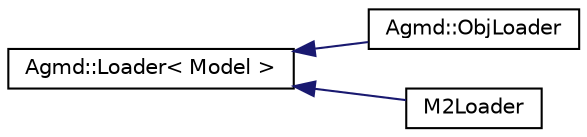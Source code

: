 digraph "Graphical Class Hierarchy"
{
  edge [fontname="Helvetica",fontsize="10",labelfontname="Helvetica",labelfontsize="10"];
  node [fontname="Helvetica",fontsize="10",shape=record];
  rankdir="LR";
  Node1 [label="Agmd::Loader\< Model \>",height=0.2,width=0.4,color="black", fillcolor="white", style="filled",URL="$class_agmd_1_1_loader.html"];
  Node1 -> Node2 [dir="back",color="midnightblue",fontsize="10",style="solid",fontname="Helvetica"];
  Node2 [label="Agmd::ObjLoader",height=0.2,width=0.4,color="black", fillcolor="white", style="filled",URL="$class_agmd_1_1_obj_loader.html"];
  Node1 -> Node3 [dir="back",color="midnightblue",fontsize="10",style="solid",fontname="Helvetica"];
  Node3 [label="M2Loader",height=0.2,width=0.4,color="black", fillcolor="white", style="filled",URL="$class_m2_loader.html"];
}
